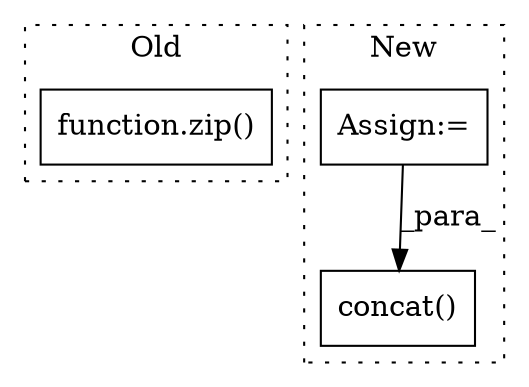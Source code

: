 digraph G {
subgraph cluster0 {
1 [label="function.zip()" a="75" s="6236,6267" l="4,1" shape="box"];
label = "Old";
style="dotted";
}
subgraph cluster1 {
2 [label="concat()" a="75" s="6321,6333" l="10,10" shape="box"];
3 [label="Assign:=" a="68" s="6151" l="3" shape="box"];
label = "New";
style="dotted";
}
3 -> 2 [label="_para_"];
}